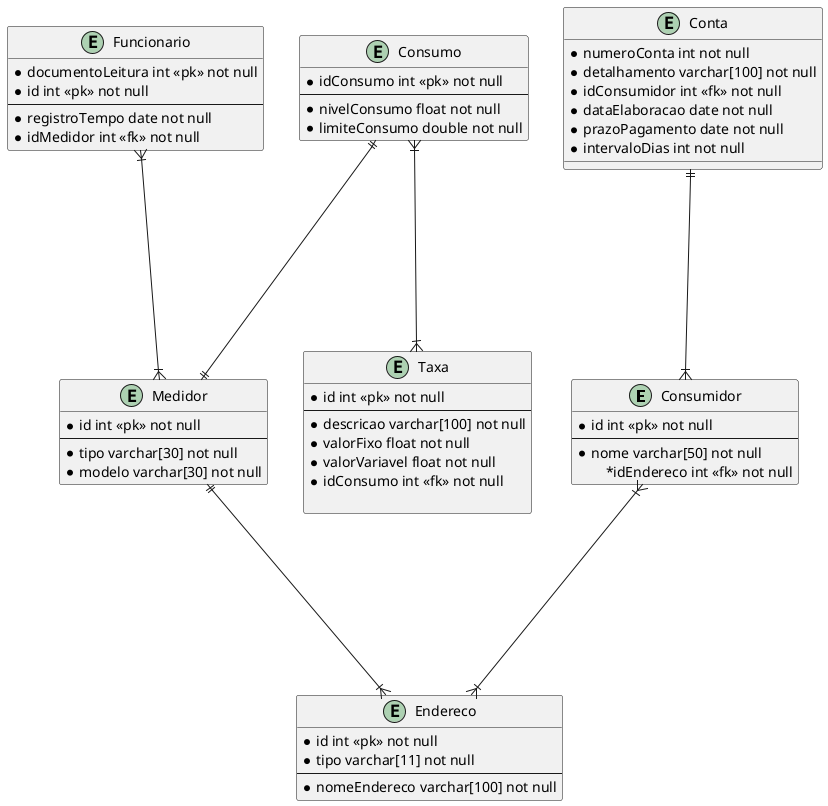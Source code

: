 @startuml Facecpar

entity Consumidor {
    *id int <<pk>> not null
    --
    *nome varchar[50] not null
    *idEndereco int <<fk>> not null
}

entity Endereco{
    *id int <<pk>> not null
    *tipo varchar[11] not null
    --
    *nomeEndereco varchar[100] not null
}

entity Medidor {
    *id int <<pk>> not null
    --
    *tipo varchar[30] not null
    *modelo varchar[30] not null
}

entity Funcionario{
    *documentoLeitura int <<pk>> not null
    *id int <<pk>> not null
    --
    *registroTempo date not null
    *idMedidor int <<fk>> not null
}

entity Consumo{
    *idConsumo int <<pk>> not null
    --
    *nivelConsumo float not null
    *limiteConsumo double not null
}

entity Taxa{
    *id int <<pk>> not null
    --
    *descricao varchar[100] not null
    *valorFixo float not null
    *valorVariavel float not null
    *idConsumo int <<fk>> not null

}                                                                                                                                                                                                                                                                                                                                                                                                                                                                                                                                                                                                                                                                                                                                                                                                                                                                                                                                                                                                                                                                                                                                                                                                                                                                                                                                                                                                                                                                                                                                                                                                                                                                                                                                                                                                                                                                                                                                                                                                                                                                                                                                                                                                                                                                                                                                                                                                                                                                                                                                                                                                                                                                                                                                                                                                                                                                                                                                                                                                                                                                                                                                                                                                                                                                                                                                                                                                                                                                                                                                                                                                                                                                                                                                                                                                                                                                                                                                                                                                                                                                                                                                                                                                                                                                                                                                                                                                                                                                                                                                                                                                                                                                                                                                                                                                                                                                                                                                                                                                                                                                                                                                                                                                                                                                                                                                                                                                                                                                                                                                                                                                                                                                                                                                                                                                                                                                                                                                                                                                                                                                                                                                                                                                                                                                                                                                                                                                                                                                                                                                                                                                                                                                                                                                                                                                                                                                                                                                                                                                     

entity Conta{
    *numeroConta int not null
    *detalhamento varchar[100] not null
    *idConsumidor int <<fk>> not null
    *dataElaboracao date not null
    *prazoPagamento date not null
    *intervaloDias int not null
}

Consumidor }|----|{Endereco
Medidor ||----|{ Endereco
Funcionario  }|----|{Medidor
Consumo }|----|{Taxa
Consumo ||----|| Medidor
Conta ||----|{ Consumidor

@enduml